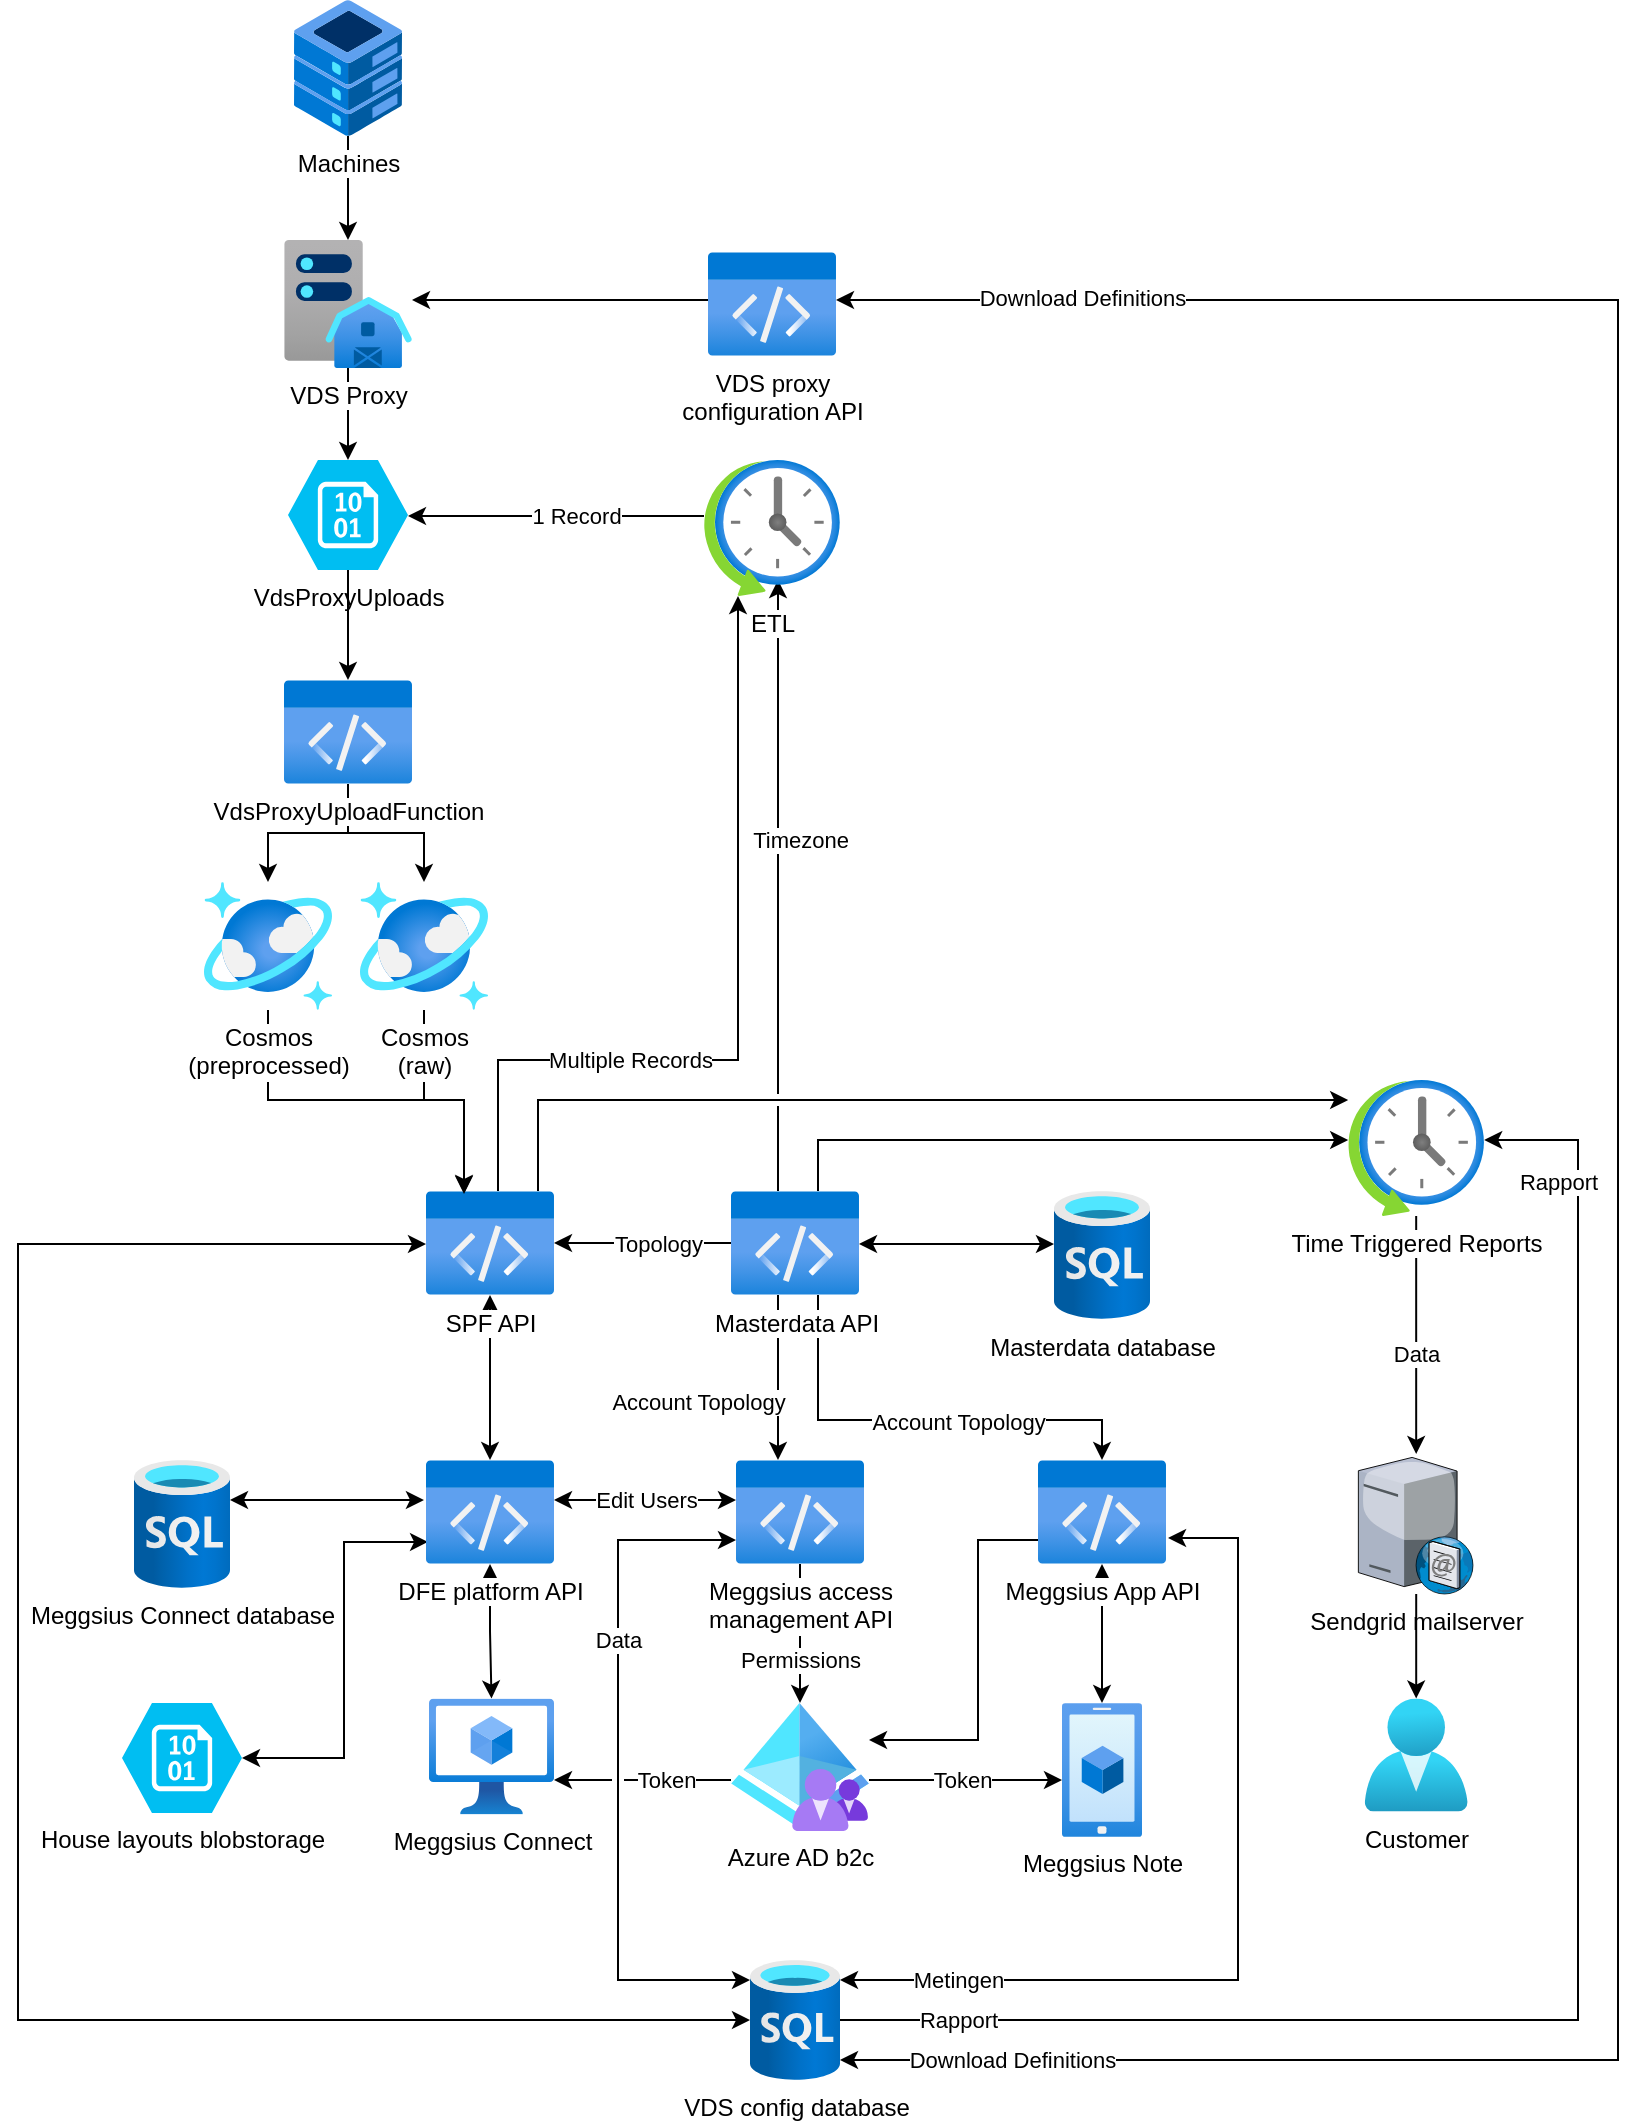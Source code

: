<mxfile version="21.1.7" type="device" pages="2">
  <diagram name="Page-1" id="SCsE3PT4WB_GUo86Df_2">
    <mxGraphModel dx="2514" dy="899" grid="1" gridSize="10" guides="1" tooltips="1" connect="1" arrows="1" fold="1" page="1" pageScale="1" pageWidth="827" pageHeight="1169" math="0" shadow="0">
      <root>
        <mxCell id="0" />
        <mxCell id="1" parent="0" />
        <mxCell id="yfvuUzmtMURHoeyQ7o1Z-84" style="edgeStyle=orthogonalEdgeStyle;rounded=0;orthogonalLoop=1;jettySize=auto;html=1;entryX=0.297;entryY=0.018;entryDx=0;entryDy=0;entryPerimeter=0;" parent="1" source="rEXQPaYoR8sOyzqgYeVf-1" target="rEXQPaYoR8sOyzqgYeVf-20" edge="1">
          <mxGeometry relative="1" as="geometry">
            <Array as="points">
              <mxPoint x="-688" y="620" />
              <mxPoint x="-590" y="620" />
            </Array>
          </mxGeometry>
        </mxCell>
        <mxCell id="rEXQPaYoR8sOyzqgYeVf-1" value="Cosmos&lt;br&gt;(preprocessed)" style="aspect=fixed;html=1;points=[];align=center;image;fontSize=12;image=img/lib/azure2/databases/Azure_Cosmos_DB.svg;" parent="1" vertex="1">
          <mxGeometry x="-720" y="511" width="64" height="64" as="geometry" />
        </mxCell>
        <mxCell id="yfvuUzmtMURHoeyQ7o1Z-73" value="" style="edgeStyle=orthogonalEdgeStyle;rounded=0;orthogonalLoop=1;jettySize=auto;html=1;" parent="1" source="rEXQPaYoR8sOyzqgYeVf-2" target="yfvuUzmtMURHoeyQ7o1Z-50" edge="1">
          <mxGeometry relative="1" as="geometry" />
        </mxCell>
        <mxCell id="rEXQPaYoR8sOyzqgYeVf-2" value="VdsProxyUploads" style="verticalLabelPosition=bottom;html=1;verticalAlign=top;align=center;strokeColor=none;fillColor=#00BEF2;shape=mxgraph.azure.storage_blob;" parent="1" vertex="1">
          <mxGeometry x="-678" y="300" width="60" height="55" as="geometry" />
        </mxCell>
        <mxCell id="rEXQPaYoR8sOyzqgYeVf-66" style="edgeStyle=orthogonalEdgeStyle;rounded=0;orthogonalLoop=1;jettySize=auto;html=1;startArrow=classic;startFill=1;" parent="1" source="rEXQPaYoR8sOyzqgYeVf-3" target="rEXQPaYoR8sOyzqgYeVf-25" edge="1">
          <mxGeometry relative="1" as="geometry">
            <Array as="points">
              <mxPoint x="-13" y="1100" />
              <mxPoint x="-13" y="220" />
            </Array>
          </mxGeometry>
        </mxCell>
        <mxCell id="yfvuUzmtMURHoeyQ7o1Z-6" value="Download Definitions" style="edgeLabel;html=1;align=center;verticalAlign=middle;resizable=0;points=[];" parent="rEXQPaYoR8sOyzqgYeVf-66" vertex="1" connectable="0">
          <mxGeometry x="0.852" y="-1" relative="1" as="geometry">
            <mxPoint as="offset" />
          </mxGeometry>
        </mxCell>
        <mxCell id="yfvuUzmtMURHoeyQ7o1Z-27" value="Download Definitions" style="edgeLabel;html=1;align=center;verticalAlign=middle;resizable=0;points=[];" parent="rEXQPaYoR8sOyzqgYeVf-66" vertex="1" connectable="0">
          <mxGeometry x="-0.849" y="-2" relative="1" as="geometry">
            <mxPoint x="-40" y="-2" as="offset" />
          </mxGeometry>
        </mxCell>
        <mxCell id="yfvuUzmtMURHoeyQ7o1Z-1" style="edgeStyle=orthogonalEdgeStyle;rounded=0;orthogonalLoop=1;jettySize=auto;html=1;startArrow=classic;startFill=1;" parent="1" source="rEXQPaYoR8sOyzqgYeVf-3" target="rEXQPaYoR8sOyzqgYeVf-20" edge="1">
          <mxGeometry relative="1" as="geometry">
            <Array as="points">
              <mxPoint x="-813" y="1080" />
              <mxPoint x="-813" y="692" />
            </Array>
          </mxGeometry>
        </mxCell>
        <mxCell id="yfvuUzmtMURHoeyQ7o1Z-41" style="edgeStyle=orthogonalEdgeStyle;rounded=0;orthogonalLoop=1;jettySize=auto;html=1;entryX=1.016;entryY=0.75;entryDx=0;entryDy=0;entryPerimeter=0;startArrow=classic;startFill=1;" parent="1" source="rEXQPaYoR8sOyzqgYeVf-3" target="rEXQPaYoR8sOyzqgYeVf-21" edge="1">
          <mxGeometry relative="1" as="geometry">
            <Array as="points">
              <mxPoint x="-203" y="1060" />
              <mxPoint x="-203" y="839" />
            </Array>
          </mxGeometry>
        </mxCell>
        <mxCell id="yfvuUzmtMURHoeyQ7o1Z-42" value="Metingen" style="edgeLabel;html=1;align=center;verticalAlign=middle;resizable=0;points=[];" parent="yfvuUzmtMURHoeyQ7o1Z-41" vertex="1" connectable="0">
          <mxGeometry x="-0.45" relative="1" as="geometry">
            <mxPoint x="-66" as="offset" />
          </mxGeometry>
        </mxCell>
        <mxCell id="yfvuUzmtMURHoeyQ7o1Z-64" style="edgeStyle=orthogonalEdgeStyle;rounded=0;orthogonalLoop=1;jettySize=auto;html=1;startArrow=classic;startFill=1;jumpStyle=gap;" parent="1" source="rEXQPaYoR8sOyzqgYeVf-3" target="rEXQPaYoR8sOyzqgYeVf-48" edge="1">
          <mxGeometry relative="1" as="geometry">
            <Array as="points">
              <mxPoint x="-513" y="1060" />
              <mxPoint x="-513" y="840" />
            </Array>
          </mxGeometry>
        </mxCell>
        <mxCell id="yfvuUzmtMURHoeyQ7o1Z-69" value="Data" style="edgeLabel;html=1;align=center;verticalAlign=middle;resizable=0;points=[];" parent="yfvuUzmtMURHoeyQ7o1Z-64" vertex="1" connectable="0">
          <mxGeometry x="-0.444" y="-4" relative="1" as="geometry">
            <mxPoint x="-4" y="-140" as="offset" />
          </mxGeometry>
        </mxCell>
        <mxCell id="rEXQPaYoR8sOyzqgYeVf-3" value="VDS config database" style="aspect=fixed;html=1;points=[];align=center;image;fontSize=12;image=img/lib/azure2/databases/SQL_Database.svg;" parent="1" vertex="1">
          <mxGeometry x="-447" y="1050" width="45" height="60" as="geometry" />
        </mxCell>
        <mxCell id="rEXQPaYoR8sOyzqgYeVf-33" value="" style="edgeStyle=orthogonalEdgeStyle;rounded=0;orthogonalLoop=1;jettySize=auto;html=1;startArrow=classic;startFill=1;" parent="1" source="rEXQPaYoR8sOyzqgYeVf-5" target="rEXQPaYoR8sOyzqgYeVf-22" edge="1">
          <mxGeometry relative="1" as="geometry">
            <Array as="points">
              <mxPoint x="-333" y="692" />
              <mxPoint x="-333" y="692" />
            </Array>
          </mxGeometry>
        </mxCell>
        <mxCell id="rEXQPaYoR8sOyzqgYeVf-5" value="Masterdata database" style="aspect=fixed;html=1;points=[];align=center;image;fontSize=12;image=img/lib/azure2/databases/SQL_Database.svg;" parent="1" vertex="1">
          <mxGeometry x="-295" y="665.5" width="48" height="64" as="geometry" />
        </mxCell>
        <mxCell id="rEXQPaYoR8sOyzqgYeVf-55" value="" style="edgeStyle=orthogonalEdgeStyle;rounded=0;orthogonalLoop=1;jettySize=auto;html=1;" parent="1" source="rEXQPaYoR8sOyzqgYeVf-3" target="rEXQPaYoR8sOyzqgYeVf-53" edge="1">
          <mxGeometry relative="1" as="geometry">
            <mxPoint x="-874.09" y="537" as="sourcePoint" />
            <Array as="points">
              <mxPoint x="-33" y="1080" />
              <mxPoint x="-33" y="640" />
            </Array>
          </mxGeometry>
        </mxCell>
        <mxCell id="yfvuUzmtMURHoeyQ7o1Z-15" value="Rapport" style="edgeLabel;html=1;align=center;verticalAlign=middle;resizable=0;points=[];" parent="rEXQPaYoR8sOyzqgYeVf-55" vertex="1" connectable="0">
          <mxGeometry x="0.24" y="-2" relative="1" as="geometry">
            <mxPoint x="-12" y="-258" as="offset" />
          </mxGeometry>
        </mxCell>
        <mxCell id="yfvuUzmtMURHoeyQ7o1Z-28" value="Rapport" style="edgeLabel;html=1;align=center;verticalAlign=middle;resizable=0;points=[];" parent="rEXQPaYoR8sOyzqgYeVf-55" vertex="1" connectable="0">
          <mxGeometry x="-0.715" y="2" relative="1" as="geometry">
            <mxPoint x="-63" y="2" as="offset" />
          </mxGeometry>
        </mxCell>
        <mxCell id="yfvuUzmtMURHoeyQ7o1Z-66" style="edgeStyle=orthogonalEdgeStyle;rounded=0;orthogonalLoop=1;jettySize=auto;html=1;entryX=0.016;entryY=0.788;entryDx=0;entryDy=0;entryPerimeter=0;startArrow=classic;startFill=1;" parent="1" source="rEXQPaYoR8sOyzqgYeVf-8" target="rEXQPaYoR8sOyzqgYeVf-24" edge="1">
          <mxGeometry relative="1" as="geometry">
            <Array as="points">
              <mxPoint x="-650" y="949" />
              <mxPoint x="-650" y="841" />
            </Array>
          </mxGeometry>
        </mxCell>
        <mxCell id="rEXQPaYoR8sOyzqgYeVf-8" value="House layouts blobstorage&lt;br&gt;" style="verticalLabelPosition=bottom;html=1;verticalAlign=top;align=center;strokeColor=none;fillColor=#00BEF2;shape=mxgraph.azure.storage_blob;" parent="1" vertex="1">
          <mxGeometry x="-761" y="921.48" width="60" height="55" as="geometry" />
        </mxCell>
        <mxCell id="yfvuUzmtMURHoeyQ7o1Z-3" style="edgeStyle=orthogonalEdgeStyle;rounded=0;orthogonalLoop=1;jettySize=auto;html=1;startArrow=classic;startFill=1;entryX=-0.016;entryY=0.385;entryDx=0;entryDy=0;entryPerimeter=0;" parent="1" source="rEXQPaYoR8sOyzqgYeVf-9" target="rEXQPaYoR8sOyzqgYeVf-24" edge="1">
          <mxGeometry relative="1" as="geometry">
            <mxPoint x="-623" y="750" as="targetPoint" />
            <Array as="points">
              <mxPoint x="-683" y="820" />
              <mxPoint x="-683" y="820" />
            </Array>
          </mxGeometry>
        </mxCell>
        <mxCell id="rEXQPaYoR8sOyzqgYeVf-9" value="Meggsius Connect database" style="aspect=fixed;html=1;points=[];align=center;image;fontSize=12;image=img/lib/azure2/databases/SQL_Database.svg;" parent="1" vertex="1">
          <mxGeometry x="-755" y="800" width="48" height="64" as="geometry" />
        </mxCell>
        <mxCell id="yfvuUzmtMURHoeyQ7o1Z-11" style="edgeStyle=orthogonalEdgeStyle;rounded=0;orthogonalLoop=1;jettySize=auto;html=1;" parent="1" source="rEXQPaYoR8sOyzqgYeVf-17" target="yfvuUzmtMURHoeyQ7o1Z-10" edge="1">
          <mxGeometry relative="1" as="geometry" />
        </mxCell>
        <mxCell id="rEXQPaYoR8sOyzqgYeVf-17" value="Sendgrid mailserver" style="verticalLabelPosition=bottom;sketch=0;aspect=fixed;html=1;verticalAlign=top;strokeColor=none;align=center;outlineConnect=0;shape=mxgraph.citrix.smtp_server;" parent="1" vertex="1">
          <mxGeometry x="-142.82" y="797" width="57.82" height="70" as="geometry" />
        </mxCell>
        <mxCell id="rEXQPaYoR8sOyzqgYeVf-54" value="" style="edgeStyle=orthogonalEdgeStyle;rounded=0;orthogonalLoop=1;jettySize=auto;html=1;jumpStyle=none;" parent="1" source="rEXQPaYoR8sOyzqgYeVf-20" target="rEXQPaYoR8sOyzqgYeVf-53" edge="1">
          <mxGeometry relative="1" as="geometry">
            <Array as="points">
              <mxPoint x="-553" y="620" />
            </Array>
          </mxGeometry>
        </mxCell>
        <mxCell id="yfvuUzmtMURHoeyQ7o1Z-49" value="" style="edgeStyle=orthogonalEdgeStyle;rounded=0;orthogonalLoop=1;jettySize=auto;html=1;startArrow=classic;startFill=1;" parent="1" source="rEXQPaYoR8sOyzqgYeVf-20" target="rEXQPaYoR8sOyzqgYeVf-24" edge="1">
          <mxGeometry relative="1" as="geometry" />
        </mxCell>
        <mxCell id="yfvuUzmtMURHoeyQ7o1Z-79" style="edgeStyle=orthogonalEdgeStyle;rounded=0;orthogonalLoop=1;jettySize=auto;html=1;" parent="1" source="rEXQPaYoR8sOyzqgYeVf-20" target="yfvuUzmtMURHoeyQ7o1Z-17" edge="1">
          <mxGeometry relative="1" as="geometry">
            <mxPoint x="-453" y="380" as="targetPoint" />
            <Array as="points">
              <mxPoint x="-573" y="600" />
              <mxPoint x="-453" y="600" />
            </Array>
          </mxGeometry>
        </mxCell>
        <mxCell id="yfvuUzmtMURHoeyQ7o1Z-80" value="Multiple Records" style="edgeLabel;html=1;align=center;verticalAlign=middle;resizable=0;points=[];" parent="yfvuUzmtMURHoeyQ7o1Z-79" vertex="1" connectable="0">
          <mxGeometry x="-0.485" y="-4" relative="1" as="geometry">
            <mxPoint x="24" y="-4" as="offset" />
          </mxGeometry>
        </mxCell>
        <mxCell id="rEXQPaYoR8sOyzqgYeVf-20" value="SPF API" style="aspect=fixed;html=1;points=[];align=center;image;fontSize=12;image=img/lib/azure2/general/Code.svg;" parent="1" vertex="1">
          <mxGeometry x="-609" y="665.5" width="64" height="52" as="geometry" />
        </mxCell>
        <mxCell id="rEXQPaYoR8sOyzqgYeVf-42" value="" style="edgeStyle=orthogonalEdgeStyle;rounded=0;orthogonalLoop=1;jettySize=auto;html=1;startArrow=classic;startFill=1;" parent="1" source="rEXQPaYoR8sOyzqgYeVf-21" target="rEXQPaYoR8sOyzqgYeVf-34" edge="1">
          <mxGeometry relative="1" as="geometry" />
        </mxCell>
        <mxCell id="yfvuUzmtMURHoeyQ7o1Z-57" style="edgeStyle=orthogonalEdgeStyle;rounded=0;orthogonalLoop=1;jettySize=auto;html=1;" parent="1" source="rEXQPaYoR8sOyzqgYeVf-21" target="rEXQPaYoR8sOyzqgYeVf-11" edge="1">
          <mxGeometry relative="1" as="geometry">
            <Array as="points">
              <mxPoint x="-333" y="840" />
              <mxPoint x="-333" y="940" />
            </Array>
          </mxGeometry>
        </mxCell>
        <mxCell id="rEXQPaYoR8sOyzqgYeVf-21" value="Meggsius App API" style="aspect=fixed;html=1;points=[];align=center;image;fontSize=12;image=img/lib/azure2/general/Code.svg;" parent="1" vertex="1">
          <mxGeometry x="-303" y="800" width="64" height="52" as="geometry" />
        </mxCell>
        <mxCell id="rEXQPaYoR8sOyzqgYeVf-44" style="edgeStyle=orthogonalEdgeStyle;rounded=0;orthogonalLoop=1;jettySize=auto;html=1;" parent="1" source="rEXQPaYoR8sOyzqgYeVf-22" target="rEXQPaYoR8sOyzqgYeVf-21" edge="1">
          <mxGeometry relative="1" as="geometry">
            <Array as="points">
              <mxPoint x="-413" y="780" />
              <mxPoint x="-271" y="780" />
            </Array>
          </mxGeometry>
        </mxCell>
        <mxCell id="yfvuUzmtMURHoeyQ7o1Z-24" value="Account Topology" style="edgeLabel;html=1;align=center;verticalAlign=middle;resizable=0;points=[];" parent="rEXQPaYoR8sOyzqgYeVf-44" vertex="1" connectable="0">
          <mxGeometry x="-0.818" y="2" relative="1" as="geometry">
            <mxPoint x="68" y="43" as="offset" />
          </mxGeometry>
        </mxCell>
        <mxCell id="yfvuUzmtMURHoeyQ7o1Z-47" style="edgeStyle=orthogonalEdgeStyle;rounded=0;orthogonalLoop=1;jettySize=auto;html=1;" parent="1" source="rEXQPaYoR8sOyzqgYeVf-22" target="rEXQPaYoR8sOyzqgYeVf-53" edge="1">
          <mxGeometry relative="1" as="geometry">
            <Array as="points">
              <mxPoint x="-413" y="640" />
            </Array>
          </mxGeometry>
        </mxCell>
        <mxCell id="yfvuUzmtMURHoeyQ7o1Z-59" style="edgeStyle=orthogonalEdgeStyle;rounded=0;orthogonalLoop=1;jettySize=auto;html=1;" parent="1" source="rEXQPaYoR8sOyzqgYeVf-22" target="rEXQPaYoR8sOyzqgYeVf-48" edge="1">
          <mxGeometry relative="1" as="geometry">
            <Array as="points">
              <mxPoint x="-433" y="750" />
              <mxPoint x="-433" y="750" />
            </Array>
          </mxGeometry>
        </mxCell>
        <mxCell id="yfvuUzmtMURHoeyQ7o1Z-60" value="Account Topology" style="edgeLabel;html=1;align=center;verticalAlign=middle;resizable=0;points=[];" parent="yfvuUzmtMURHoeyQ7o1Z-59" vertex="1" connectable="0">
          <mxGeometry x="-0.246" y="2" relative="1" as="geometry">
            <mxPoint x="-42" y="22" as="offset" />
          </mxGeometry>
        </mxCell>
        <mxCell id="yfvuUzmtMURHoeyQ7o1Z-62" value="" style="edgeStyle=orthogonalEdgeStyle;rounded=0;orthogonalLoop=1;jettySize=auto;html=1;" parent="1" source="rEXQPaYoR8sOyzqgYeVf-22" target="rEXQPaYoR8sOyzqgYeVf-20" edge="1">
          <mxGeometry relative="1" as="geometry" />
        </mxCell>
        <mxCell id="yfvuUzmtMURHoeyQ7o1Z-63" value="Topology" style="edgeLabel;html=1;align=center;verticalAlign=middle;resizable=0;points=[];" parent="yfvuUzmtMURHoeyQ7o1Z-62" vertex="1" connectable="0">
          <mxGeometry x="0.277" y="2" relative="1" as="geometry">
            <mxPoint x="20" y="-2" as="offset" />
          </mxGeometry>
        </mxCell>
        <mxCell id="rEXQPaYoR8sOyzqgYeVf-22" value="Masterdata API" style="aspect=fixed;html=1;points=[];align=center;image;fontSize=12;image=img/lib/azure2/general/Code.svg;" parent="1" vertex="1">
          <mxGeometry x="-456.5" y="665.5" width="64" height="52" as="geometry" />
        </mxCell>
        <mxCell id="rEXQPaYoR8sOyzqgYeVf-37" value="" style="edgeStyle=orthogonalEdgeStyle;rounded=0;orthogonalLoop=1;jettySize=auto;html=1;startArrow=classic;startFill=1;" parent="1" source="rEXQPaYoR8sOyzqgYeVf-24" target="rEXQPaYoR8sOyzqgYeVf-35" edge="1">
          <mxGeometry relative="1" as="geometry" />
        </mxCell>
        <mxCell id="yfvuUzmtMURHoeyQ7o1Z-43" value="" style="edgeStyle=orthogonalEdgeStyle;rounded=0;orthogonalLoop=1;jettySize=auto;html=1;startArrow=classic;startFill=1;" parent="1" source="rEXQPaYoR8sOyzqgYeVf-24" target="rEXQPaYoR8sOyzqgYeVf-48" edge="1">
          <mxGeometry relative="1" as="geometry">
            <Array as="points">
              <mxPoint x="-493" y="820" />
              <mxPoint x="-493" y="820" />
            </Array>
          </mxGeometry>
        </mxCell>
        <mxCell id="yfvuUzmtMURHoeyQ7o1Z-44" value="Edit Users" style="edgeLabel;html=1;align=center;verticalAlign=middle;resizable=0;points=[];" parent="yfvuUzmtMURHoeyQ7o1Z-43" vertex="1" connectable="0">
          <mxGeometry x="-0.217" relative="1" as="geometry">
            <mxPoint x="10" as="offset" />
          </mxGeometry>
        </mxCell>
        <mxCell id="rEXQPaYoR8sOyzqgYeVf-24" value="DFE platform API" style="aspect=fixed;html=1;points=[];align=center;image;fontSize=12;image=img/lib/azure2/general/Code.svg;" parent="1" vertex="1">
          <mxGeometry x="-609" y="800" width="64" height="52" as="geometry" />
        </mxCell>
        <mxCell id="rEXQPaYoR8sOyzqgYeVf-68" style="edgeStyle=orthogonalEdgeStyle;rounded=0;orthogonalLoop=1;jettySize=auto;html=1;" parent="1" source="rEXQPaYoR8sOyzqgYeVf-25" target="rEXQPaYoR8sOyzqgYeVf-26" edge="1">
          <mxGeometry relative="1" as="geometry">
            <Array as="points">
              <mxPoint x="-500" y="220" />
              <mxPoint x="-500" y="220" />
            </Array>
          </mxGeometry>
        </mxCell>
        <mxCell id="rEXQPaYoR8sOyzqgYeVf-25" value="VDS proxy&lt;br&gt;configuration API" style="aspect=fixed;html=1;points=[];align=center;image;fontSize=12;image=img/lib/azure2/general/Code.svg;" parent="1" vertex="1">
          <mxGeometry x="-468" y="196" width="64" height="52" as="geometry" />
        </mxCell>
        <mxCell id="yfvuUzmtMURHoeyQ7o1Z-72" style="edgeStyle=orthogonalEdgeStyle;rounded=0;orthogonalLoop=1;jettySize=auto;html=1;entryX=0.5;entryY=0;entryDx=0;entryDy=0;entryPerimeter=0;" parent="1" source="rEXQPaYoR8sOyzqgYeVf-26" target="rEXQPaYoR8sOyzqgYeVf-2" edge="1">
          <mxGeometry relative="1" as="geometry" />
        </mxCell>
        <mxCell id="rEXQPaYoR8sOyzqgYeVf-26" value="VDS Proxy" style="aspect=fixed;html=1;points=[];align=center;image;fontSize=12;image=img/lib/azure2/general/Server_Farm.svg;" parent="1" vertex="1">
          <mxGeometry x="-680" y="190" width="64" height="64" as="geometry" />
        </mxCell>
        <mxCell id="rEXQPaYoR8sOyzqgYeVf-34" value="Meggsius Note" style="aspect=fixed;html=1;points=[];align=center;image;fontSize=12;image=img/lib/azure2/general/Mobile.svg;" parent="1" vertex="1">
          <mxGeometry x="-291" y="921.48" width="40" height="67" as="geometry" />
        </mxCell>
        <mxCell id="rEXQPaYoR8sOyzqgYeVf-35" value="Meggsius Connect" style="aspect=fixed;html=1;points=[];align=center;image;fontSize=12;image=img/lib/azure2/compute/Virtual_Machines_Classic.svg;" parent="1" vertex="1">
          <mxGeometry x="-607.5" y="919.26" width="62.5" height="57.97" as="geometry" />
        </mxCell>
        <mxCell id="rEXQPaYoR8sOyzqgYeVf-49" style="edgeStyle=orthogonalEdgeStyle;rounded=0;orthogonalLoop=1;jettySize=auto;html=1;" parent="1" source="rEXQPaYoR8sOyzqgYeVf-48" target="rEXQPaYoR8sOyzqgYeVf-11" edge="1">
          <mxGeometry relative="1" as="geometry">
            <Array as="points">
              <mxPoint x="-415" y="800" />
              <mxPoint x="-415" y="800" />
            </Array>
          </mxGeometry>
        </mxCell>
        <mxCell id="yfvuUzmtMURHoeyQ7o1Z-25" value="Permissions" style="edgeLabel;html=1;align=center;verticalAlign=middle;resizable=0;points=[];" parent="rEXQPaYoR8sOyzqgYeVf-49" vertex="1" connectable="0">
          <mxGeometry x="0.146" relative="1" as="geometry">
            <mxPoint y="8" as="offset" />
          </mxGeometry>
        </mxCell>
        <mxCell id="rEXQPaYoR8sOyzqgYeVf-48" value="Meggsius access&lt;br&gt;management API" style="aspect=fixed;html=1;points=[];align=center;image;fontSize=12;image=img/lib/azure2/general/Code.svg;" parent="1" vertex="1">
          <mxGeometry x="-454" y="800" width="64" height="52" as="geometry" />
        </mxCell>
        <mxCell id="yfvuUzmtMURHoeyQ7o1Z-12" style="edgeStyle=orthogonalEdgeStyle;rounded=0;orthogonalLoop=1;jettySize=auto;html=1;" parent="1" source="rEXQPaYoR8sOyzqgYeVf-53" target="rEXQPaYoR8sOyzqgYeVf-17" edge="1">
          <mxGeometry relative="1" as="geometry" />
        </mxCell>
        <mxCell id="yfvuUzmtMURHoeyQ7o1Z-16" value="Data" style="edgeLabel;html=1;align=center;verticalAlign=middle;resizable=0;points=[];" parent="yfvuUzmtMURHoeyQ7o1Z-12" vertex="1" connectable="0">
          <mxGeometry x="0.322" y="-1" relative="1" as="geometry">
            <mxPoint x="1" y="-10" as="offset" />
          </mxGeometry>
        </mxCell>
        <mxCell id="rEXQPaYoR8sOyzqgYeVf-53" value="Time Triggered Reports" style="aspect=fixed;html=1;points=[];align=center;image;fontSize=12;image=img/lib/azure2/general/Scheduler.svg;" parent="1" vertex="1">
          <mxGeometry x="-147.91" y="610" width="68" height="68" as="geometry" />
        </mxCell>
        <mxCell id="yfvuUzmtMURHoeyQ7o1Z-10" value="Customer" style="aspect=fixed;html=1;points=[];align=center;image;fontSize=12;image=img/lib/azure2/identity/Users.svg;" parent="1" vertex="1">
          <mxGeometry x="-139.73" y="919.26" width="51.63" height="56.48" as="geometry" />
        </mxCell>
        <mxCell id="yfvuUzmtMURHoeyQ7o1Z-54" style="edgeStyle=orthogonalEdgeStyle;rounded=0;orthogonalLoop=1;jettySize=auto;html=1;startArrow=classic;startFill=1;jumpStyle=gap;endArrow=none;endFill=0;" parent="1" target="rEXQPaYoR8sOyzqgYeVf-22" edge="1">
          <mxGeometry relative="1" as="geometry">
            <mxPoint x="-433" y="360" as="sourcePoint" />
            <Array as="points">
              <mxPoint x="-433" y="620" />
              <mxPoint x="-433" y="620" />
            </Array>
          </mxGeometry>
        </mxCell>
        <mxCell id="yfvuUzmtMURHoeyQ7o1Z-89" value="Timezone" style="edgeLabel;html=1;align=center;verticalAlign=middle;resizable=0;points=[];" parent="yfvuUzmtMURHoeyQ7o1Z-54" vertex="1" connectable="0">
          <mxGeometry x="-0.148" y="2" relative="1" as="geometry">
            <mxPoint x="9" as="offset" />
          </mxGeometry>
        </mxCell>
        <mxCell id="yfvuUzmtMURHoeyQ7o1Z-75" value="" style="edgeStyle=orthogonalEdgeStyle;rounded=0;orthogonalLoop=1;jettySize=auto;html=1;" parent="1" source="yfvuUzmtMURHoeyQ7o1Z-17" target="rEXQPaYoR8sOyzqgYeVf-2" edge="1">
          <mxGeometry relative="1" as="geometry">
            <Array as="points">
              <mxPoint x="-490" y="328" />
              <mxPoint x="-490" y="328" />
            </Array>
          </mxGeometry>
        </mxCell>
        <mxCell id="yfvuUzmtMURHoeyQ7o1Z-76" value="1 Record" style="edgeLabel;html=1;align=center;verticalAlign=middle;resizable=0;points=[];" parent="yfvuUzmtMURHoeyQ7o1Z-75" vertex="1" connectable="0">
          <mxGeometry x="-0.244" y="1" relative="1" as="geometry">
            <mxPoint x="-8" y="-1" as="offset" />
          </mxGeometry>
        </mxCell>
        <mxCell id="yfvuUzmtMURHoeyQ7o1Z-17" value="ETL" style="aspect=fixed;html=1;points=[];align=center;image;fontSize=12;image=img/lib/azure2/general/Scheduler.svg;" parent="1" vertex="1">
          <mxGeometry x="-470" y="300" width="68" height="68" as="geometry" />
        </mxCell>
        <mxCell id="yfvuUzmtMURHoeyQ7o1Z-39" style="edgeStyle=orthogonalEdgeStyle;rounded=0;orthogonalLoop=1;jettySize=auto;html=1;" parent="1" source="rEXQPaYoR8sOyzqgYeVf-11" target="rEXQPaYoR8sOyzqgYeVf-34" edge="1">
          <mxGeometry relative="1" as="geometry">
            <Array as="points">
              <mxPoint x="-303" y="960" />
              <mxPoint x="-303" y="960" />
            </Array>
          </mxGeometry>
        </mxCell>
        <mxCell id="yfvuUzmtMURHoeyQ7o1Z-40" value="Token" style="edgeLabel;html=1;align=center;verticalAlign=middle;resizable=0;points=[];" parent="yfvuUzmtMURHoeyQ7o1Z-39" vertex="1" connectable="0">
          <mxGeometry x="0.208" y="2" relative="1" as="geometry">
            <mxPoint x="-12" y="2" as="offset" />
          </mxGeometry>
        </mxCell>
        <mxCell id="rEXQPaYoR8sOyzqgYeVf-11" value="Azure AD b2c" style="aspect=fixed;html=1;points=[];align=center;image;fontSize=12;image=img/lib/azure2/identity/Azure_AD_B2C.svg;" parent="1" vertex="1">
          <mxGeometry x="-456.5" y="921.48" width="69" height="64" as="geometry" />
        </mxCell>
        <mxCell id="yfvuUzmtMURHoeyQ7o1Z-74" value="" style="edgeStyle=orthogonalEdgeStyle;rounded=0;orthogonalLoop=1;jettySize=auto;html=1;" parent="1" source="yfvuUzmtMURHoeyQ7o1Z-50" target="rEXQPaYoR8sOyzqgYeVf-1" edge="1">
          <mxGeometry relative="1" as="geometry" />
        </mxCell>
        <mxCell id="yfvuUzmtMURHoeyQ7o1Z-87" style="edgeStyle=orthogonalEdgeStyle;rounded=0;orthogonalLoop=1;jettySize=auto;html=1;" parent="1" source="yfvuUzmtMURHoeyQ7o1Z-50" target="yfvuUzmtMURHoeyQ7o1Z-82" edge="1">
          <mxGeometry relative="1" as="geometry" />
        </mxCell>
        <mxCell id="yfvuUzmtMURHoeyQ7o1Z-50" value="VdsProxyUploadFunction" style="aspect=fixed;html=1;points=[];align=center;image;fontSize=12;image=img/lib/azure2/general/Code.svg;" parent="1" vertex="1">
          <mxGeometry x="-680" y="410" width="64" height="52" as="geometry" />
        </mxCell>
        <mxCell id="yfvuUzmtMURHoeyQ7o1Z-77" value="" style="edgeStyle=orthogonalEdgeStyle;rounded=0;orthogonalLoop=1;jettySize=auto;html=1;" parent="1" source="yfvuUzmtMURHoeyQ7o1Z-58" target="rEXQPaYoR8sOyzqgYeVf-26" edge="1">
          <mxGeometry relative="1" as="geometry" />
        </mxCell>
        <mxCell id="yfvuUzmtMURHoeyQ7o1Z-58" value="Machines" style="aspect=fixed;html=1;points=[];align=center;image;fontSize=12;image=img/lib/azure2/other/Fiji.svg;" parent="1" vertex="1">
          <mxGeometry x="-675" y="70" width="54" height="68" as="geometry" />
        </mxCell>
        <mxCell id="yfvuUzmtMURHoeyQ7o1Z-36" style="edgeStyle=orthogonalEdgeStyle;rounded=0;orthogonalLoop=1;jettySize=auto;html=1;jumpStyle=gap;" parent="1" source="rEXQPaYoR8sOyzqgYeVf-11" target="rEXQPaYoR8sOyzqgYeVf-35" edge="1">
          <mxGeometry relative="1" as="geometry">
            <Array as="points">
              <mxPoint x="-473" y="960" />
              <mxPoint x="-473" y="960" />
            </Array>
          </mxGeometry>
        </mxCell>
        <mxCell id="yfvuUzmtMURHoeyQ7o1Z-37" value="Token" style="edgeLabel;html=1;align=center;verticalAlign=middle;resizable=0;points=[];" parent="yfvuUzmtMURHoeyQ7o1Z-36" vertex="1" connectable="0">
          <mxGeometry x="-0.589" y="4" relative="1" as="geometry">
            <mxPoint x="-15" y="-4" as="offset" />
          </mxGeometry>
        </mxCell>
        <mxCell id="yfvuUzmtMURHoeyQ7o1Z-86" style="edgeStyle=orthogonalEdgeStyle;rounded=0;orthogonalLoop=1;jettySize=auto;html=1;entryX=0.297;entryY=0.029;entryDx=0;entryDy=0;entryPerimeter=0;" parent="1" source="yfvuUzmtMURHoeyQ7o1Z-82" target="rEXQPaYoR8sOyzqgYeVf-20" edge="1">
          <mxGeometry relative="1" as="geometry">
            <Array as="points">
              <mxPoint x="-610" y="620" />
              <mxPoint x="-590" y="620" />
            </Array>
          </mxGeometry>
        </mxCell>
        <mxCell id="yfvuUzmtMURHoeyQ7o1Z-82" value="Cosmos&lt;br&gt;(raw)" style="aspect=fixed;html=1;points=[];align=center;image;fontSize=12;image=img/lib/azure2/databases/Azure_Cosmos_DB.svg;" parent="1" vertex="1">
          <mxGeometry x="-642" y="511" width="64" height="64" as="geometry" />
        </mxCell>
      </root>
    </mxGraphModel>
  </diagram>
  <diagram id="NKOTy5Eq2u1QWri-RdDc" name="Page-2">
    <mxGraphModel dx="2022" dy="637" grid="1" gridSize="10" guides="1" tooltips="1" connect="1" arrows="1" fold="1" page="1" pageScale="1" pageWidth="827" pageHeight="1169" math="0" shadow="0">
      <root>
        <mxCell id="0" />
        <mxCell id="1" parent="0" />
        <mxCell id="FwNgBi1-4imY2R0FBXGB-1" value="" style="edgeStyle=orthogonalEdgeStyle;rounded=0;orthogonalLoop=1;jettySize=auto;html=1;startArrow=classic;startFill=1;" edge="1" parent="1" source="FwNgBi1-4imY2R0FBXGB-2" target="FwNgBi1-4imY2R0FBXGB-4">
          <mxGeometry relative="1" as="geometry" />
        </mxCell>
        <mxCell id="FwNgBi1-4imY2R0FBXGB-2" value="SPF API" style="aspect=fixed;html=1;points=[];align=center;image;fontSize=12;image=img/lib/azure2/general/Code.svg;" vertex="1" parent="1">
          <mxGeometry x="-608.25" y="680" width="64" height="52" as="geometry" />
        </mxCell>
        <mxCell id="FwNgBi1-4imY2R0FBXGB-3" value="" style="edgeStyle=orthogonalEdgeStyle;rounded=0;orthogonalLoop=1;jettySize=auto;html=1;startArrow=classic;startFill=1;" edge="1" parent="1" source="FwNgBi1-4imY2R0FBXGB-4" target="FwNgBi1-4imY2R0FBXGB-5">
          <mxGeometry relative="1" as="geometry" />
        </mxCell>
        <mxCell id="FwNgBi1-4imY2R0FBXGB-4" value="DFE platform API" style="aspect=fixed;html=1;points=[];align=center;image;fontSize=12;image=img/lib/azure2/general/Code.svg;" vertex="1" parent="1">
          <mxGeometry x="-609" y="810" width="64" height="52" as="geometry" />
        </mxCell>
        <mxCell id="FwNgBi1-4imY2R0FBXGB-5" value="Meggsius Connect" style="aspect=fixed;html=1;points=[];align=center;image;fontSize=12;image=img/lib/azure2/compute/Virtual_Machines_Classic.svg;" vertex="1" parent="1">
          <mxGeometry x="-609" y="940" width="62.5" height="57.97" as="geometry" />
        </mxCell>
        <mxCell id="ssgUv0o7W64r90_Dh632-2" style="edgeStyle=orthogonalEdgeStyle;rounded=0;orthogonalLoop=1;jettySize=auto;html=1;startArrow=classic;startFill=1;" edge="1" parent="1" source="ssgUv0o7W64r90_Dh632-1" target="FwNgBi1-4imY2R0FBXGB-2">
          <mxGeometry relative="1" as="geometry" />
        </mxCell>
        <mxCell id="ssgUv0o7W64r90_Dh632-1" value="Database" style="aspect=fixed;html=1;points=[];align=center;image;fontSize=12;image=img/lib/azure2/databases/SQL_Database.svg;" vertex="1" parent="1">
          <mxGeometry x="-601" y="540" width="48" height="64" as="geometry" />
        </mxCell>
      </root>
    </mxGraphModel>
  </diagram>
</mxfile>
